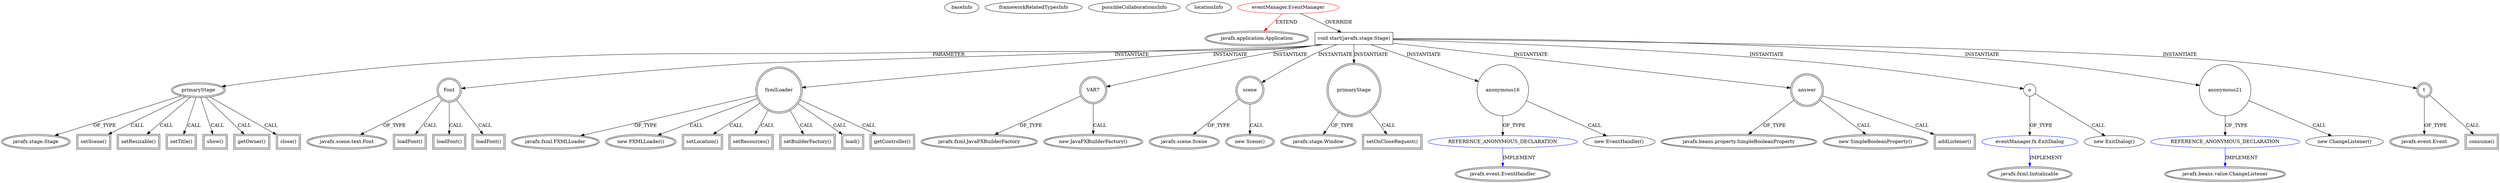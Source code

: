 digraph {
baseInfo[graphId=2931,category="extension_graph",isAnonymous=false,possibleRelation=true]
frameworkRelatedTypesInfo[0="javafx.application.Application"]
possibleCollaborationsInfo[0="2931~OVERRIDING_METHOD_DECLARATION-INSTANTIATION-~javafx.application.Application ~javafx.fxml.Initializable ~false~false",1="2931~OVERRIDING_METHOD_DECLARATION-INSTANTIATION-~javafx.application.Application ~javafx.beans.value.ChangeListener ~false~true",2="2931~OVERRIDING_METHOD_DECLARATION-INSTANTIATION-~javafx.application.Application ~javafx.event.EventHandler ~false~true"]
locationInfo[projectName="hock323-eventManager",filePath="/hock323-eventManager/EventManager-master/src/eventManager/EventManager.java",contextSignature="EventManager",graphId="2931"]
0[label="eventManager.EventManager",vertexType="ROOT_CLIENT_CLASS_DECLARATION",isFrameworkType=false,color=red]
1[label="javafx.application.Application",vertexType="FRAMEWORK_CLASS_TYPE",isFrameworkType=true,peripheries=2]
2[label="void start(javafx.stage.Stage)",vertexType="OVERRIDING_METHOD_DECLARATION",isFrameworkType=false,shape=box]
3[label="primaryStage",vertexType="PARAMETER_DECLARATION",isFrameworkType=true,peripheries=2]
4[label="javafx.stage.Stage",vertexType="FRAMEWORK_CLASS_TYPE",isFrameworkType=true,peripheries=2]
5[label="Font",vertexType="VARIABLE_EXPRESION",isFrameworkType=true,peripheries=2,shape=circle]
7[label="javafx.scene.text.Font",vertexType="FRAMEWORK_CLASS_TYPE",isFrameworkType=true,peripheries=2]
6[label="loadFont()",vertexType="INSIDE_CALL",isFrameworkType=true,peripheries=2,shape=box]
9[label="loadFont()",vertexType="INSIDE_CALL",isFrameworkType=true,peripheries=2,shape=box]
11[label="loadFont()",vertexType="INSIDE_CALL",isFrameworkType=true,peripheries=2,shape=box]
13[label="fxmlLoader",vertexType="VARIABLE_EXPRESION",isFrameworkType=true,peripheries=2,shape=circle]
14[label="javafx.fxml.FXMLLoader",vertexType="FRAMEWORK_CLASS_TYPE",isFrameworkType=true,peripheries=2]
12[label="new FXMLLoader()",vertexType="CONSTRUCTOR_CALL",isFrameworkType=true,peripheries=2]
16[label="setLocation()",vertexType="INSIDE_CALL",isFrameworkType=true,peripheries=2,shape=box]
18[label="setResources()",vertexType="INSIDE_CALL",isFrameworkType=true,peripheries=2,shape=box]
20[label="setBuilderFactory()",vertexType="INSIDE_CALL",isFrameworkType=true,peripheries=2,shape=box]
22[label="VAR7",vertexType="VARIABLE_EXPRESION",isFrameworkType=true,peripheries=2,shape=circle]
23[label="javafx.fxml.JavaFXBuilderFactory",vertexType="FRAMEWORK_CLASS_TYPE",isFrameworkType=true,peripheries=2]
21[label="new JavaFXBuilderFactory()",vertexType="CONSTRUCTOR_CALL",isFrameworkType=true,peripheries=2]
25[label="load()",vertexType="INSIDE_CALL",isFrameworkType=true,peripheries=2,shape=box]
27[label="scene",vertexType="VARIABLE_EXPRESION",isFrameworkType=true,peripheries=2,shape=circle]
28[label="javafx.scene.Scene",vertexType="FRAMEWORK_CLASS_TYPE",isFrameworkType=true,peripheries=2]
26[label="new Scene()",vertexType="CONSTRUCTOR_CALL",isFrameworkType=true,peripheries=2]
30[label="getController()",vertexType="INSIDE_CALL",isFrameworkType=true,peripheries=2,shape=box]
32[label="setScene()",vertexType="INSIDE_CALL",isFrameworkType=true,peripheries=2,shape=box]
34[label="setResizable()",vertexType="INSIDE_CALL",isFrameworkType=true,peripheries=2,shape=box]
36[label="setTitle()",vertexType="INSIDE_CALL",isFrameworkType=true,peripheries=2,shape=box]
38[label="show()",vertexType="INSIDE_CALL",isFrameworkType=true,peripheries=2,shape=box]
39[label="primaryStage",vertexType="VARIABLE_EXPRESION",isFrameworkType=true,peripheries=2,shape=circle]
41[label="javafx.stage.Window",vertexType="FRAMEWORK_CLASS_TYPE",isFrameworkType=true,peripheries=2]
40[label="setOnCloseRequest()",vertexType="INSIDE_CALL",isFrameworkType=true,peripheries=2,shape=box]
43[label="anonymous16",vertexType="VARIABLE_EXPRESION",isFrameworkType=false,shape=circle]
44[label="REFERENCE_ANONYMOUS_DECLARATION",vertexType="REFERENCE_ANONYMOUS_DECLARATION",isFrameworkType=false,color=blue]
45[label="javafx.event.EventHandler",vertexType="FRAMEWORK_INTERFACE_TYPE",isFrameworkType=true,peripheries=2]
42[label="new EventHandler()",vertexType="CONSTRUCTOR_CALL",isFrameworkType=false]
47[label="answer",vertexType="VARIABLE_EXPRESION",isFrameworkType=true,peripheries=2,shape=circle]
48[label="javafx.beans.property.SimpleBooleanProperty",vertexType="FRAMEWORK_CLASS_TYPE",isFrameworkType=true,peripheries=2]
46[label="new SimpleBooleanProperty()",vertexType="CONSTRUCTOR_CALL",isFrameworkType=true,peripheries=2]
50[label="o",vertexType="VARIABLE_EXPRESION",isFrameworkType=false,shape=circle]
51[label="eventManager.fx.ExitDialog",vertexType="REFERENCE_CLIENT_CLASS_DECLARATION",isFrameworkType=false,color=blue]
52[label="javafx.fxml.Initializable",vertexType="FRAMEWORK_INTERFACE_TYPE",isFrameworkType=true,peripheries=2]
49[label="new ExitDialog()",vertexType="CONSTRUCTOR_CALL",isFrameworkType=false]
54[label="getOwner()",vertexType="INSIDE_CALL",isFrameworkType=true,peripheries=2,shape=box]
56[label="addListener()",vertexType="INSIDE_CALL",isFrameworkType=true,peripheries=2,shape=box]
58[label="anonymous21",vertexType="VARIABLE_EXPRESION",isFrameworkType=false,shape=circle]
59[label="REFERENCE_ANONYMOUS_DECLARATION",vertexType="REFERENCE_ANONYMOUS_DECLARATION",isFrameworkType=false,color=blue]
60[label="javafx.beans.value.ChangeListener",vertexType="FRAMEWORK_INTERFACE_TYPE",isFrameworkType=true,peripheries=2]
57[label="new ChangeListener()",vertexType="CONSTRUCTOR_CALL",isFrameworkType=false]
62[label="close()",vertexType="INSIDE_CALL",isFrameworkType=true,peripheries=2,shape=box]
63[label="t",vertexType="VARIABLE_EXPRESION",isFrameworkType=true,peripheries=2,shape=circle]
65[label="javafx.event.Event",vertexType="FRAMEWORK_CLASS_TYPE",isFrameworkType=true,peripheries=2]
64[label="consume()",vertexType="INSIDE_CALL",isFrameworkType=true,peripheries=2,shape=box]
0->1[label="EXTEND",color=red]
0->2[label="OVERRIDE"]
3->4[label="OF_TYPE"]
2->3[label="PARAMETER"]
2->5[label="INSTANTIATE"]
5->7[label="OF_TYPE"]
5->6[label="CALL"]
5->9[label="CALL"]
5->11[label="CALL"]
2->13[label="INSTANTIATE"]
13->14[label="OF_TYPE"]
13->12[label="CALL"]
13->16[label="CALL"]
13->18[label="CALL"]
13->20[label="CALL"]
2->22[label="INSTANTIATE"]
22->23[label="OF_TYPE"]
22->21[label="CALL"]
13->25[label="CALL"]
2->27[label="INSTANTIATE"]
27->28[label="OF_TYPE"]
27->26[label="CALL"]
13->30[label="CALL"]
3->32[label="CALL"]
3->34[label="CALL"]
3->36[label="CALL"]
3->38[label="CALL"]
2->39[label="INSTANTIATE"]
39->41[label="OF_TYPE"]
39->40[label="CALL"]
2->43[label="INSTANTIATE"]
44->45[label="IMPLEMENT",color=blue]
43->44[label="OF_TYPE"]
43->42[label="CALL"]
2->47[label="INSTANTIATE"]
47->48[label="OF_TYPE"]
47->46[label="CALL"]
2->50[label="INSTANTIATE"]
51->52[label="IMPLEMENT",color=blue]
50->51[label="OF_TYPE"]
50->49[label="CALL"]
3->54[label="CALL"]
47->56[label="CALL"]
2->58[label="INSTANTIATE"]
59->60[label="IMPLEMENT",color=blue]
58->59[label="OF_TYPE"]
58->57[label="CALL"]
3->62[label="CALL"]
2->63[label="INSTANTIATE"]
63->65[label="OF_TYPE"]
63->64[label="CALL"]
}
